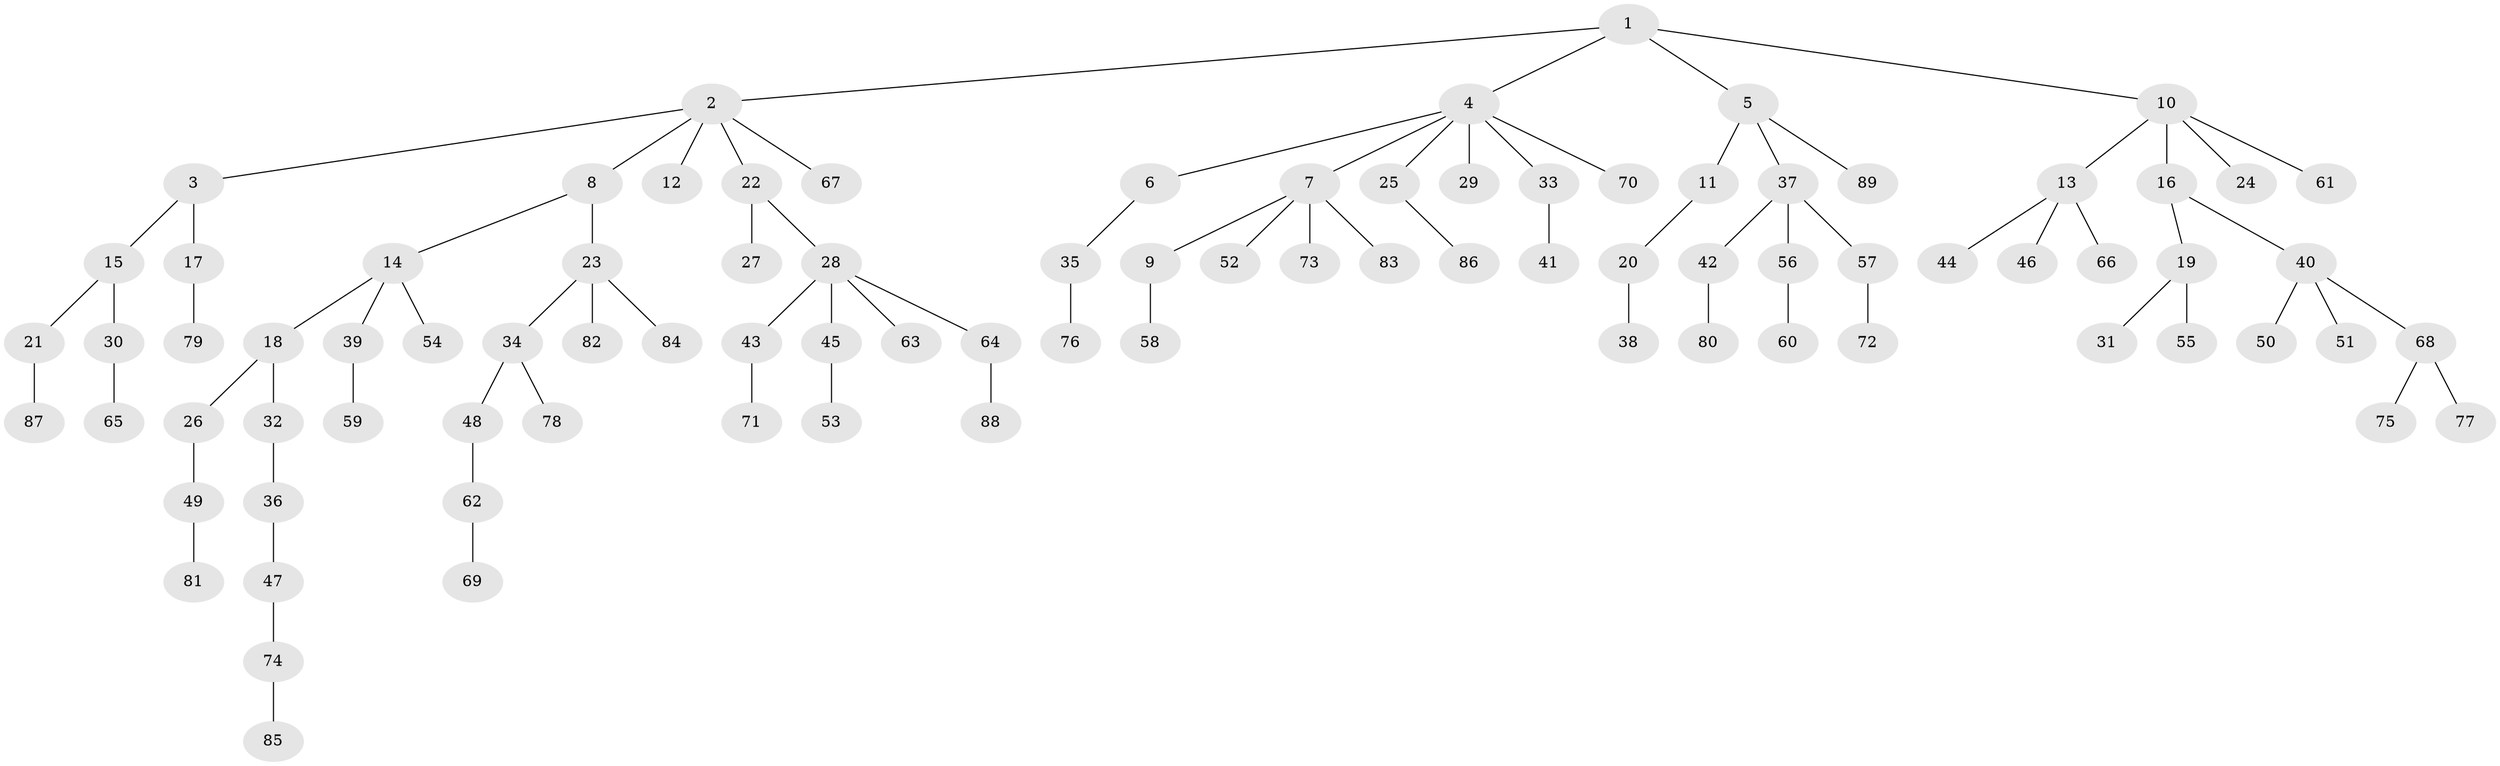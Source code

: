 // coarse degree distribution, {6: 0.05084745762711865, 7: 0.01694915254237288, 3: 0.13559322033898305, 2: 0.13559322033898305, 4: 0.06779661016949153, 1: 0.5932203389830508}
// Generated by graph-tools (version 1.1) at 2025/24/03/03/25 07:24:05]
// undirected, 89 vertices, 88 edges
graph export_dot {
graph [start="1"]
  node [color=gray90,style=filled];
  1;
  2;
  3;
  4;
  5;
  6;
  7;
  8;
  9;
  10;
  11;
  12;
  13;
  14;
  15;
  16;
  17;
  18;
  19;
  20;
  21;
  22;
  23;
  24;
  25;
  26;
  27;
  28;
  29;
  30;
  31;
  32;
  33;
  34;
  35;
  36;
  37;
  38;
  39;
  40;
  41;
  42;
  43;
  44;
  45;
  46;
  47;
  48;
  49;
  50;
  51;
  52;
  53;
  54;
  55;
  56;
  57;
  58;
  59;
  60;
  61;
  62;
  63;
  64;
  65;
  66;
  67;
  68;
  69;
  70;
  71;
  72;
  73;
  74;
  75;
  76;
  77;
  78;
  79;
  80;
  81;
  82;
  83;
  84;
  85;
  86;
  87;
  88;
  89;
  1 -- 2;
  1 -- 4;
  1 -- 5;
  1 -- 10;
  2 -- 3;
  2 -- 8;
  2 -- 12;
  2 -- 22;
  2 -- 67;
  3 -- 15;
  3 -- 17;
  4 -- 6;
  4 -- 7;
  4 -- 25;
  4 -- 29;
  4 -- 33;
  4 -- 70;
  5 -- 11;
  5 -- 37;
  5 -- 89;
  6 -- 35;
  7 -- 9;
  7 -- 52;
  7 -- 73;
  7 -- 83;
  8 -- 14;
  8 -- 23;
  9 -- 58;
  10 -- 13;
  10 -- 16;
  10 -- 24;
  10 -- 61;
  11 -- 20;
  13 -- 44;
  13 -- 46;
  13 -- 66;
  14 -- 18;
  14 -- 39;
  14 -- 54;
  15 -- 21;
  15 -- 30;
  16 -- 19;
  16 -- 40;
  17 -- 79;
  18 -- 26;
  18 -- 32;
  19 -- 31;
  19 -- 55;
  20 -- 38;
  21 -- 87;
  22 -- 27;
  22 -- 28;
  23 -- 34;
  23 -- 82;
  23 -- 84;
  25 -- 86;
  26 -- 49;
  28 -- 43;
  28 -- 45;
  28 -- 63;
  28 -- 64;
  30 -- 65;
  32 -- 36;
  33 -- 41;
  34 -- 48;
  34 -- 78;
  35 -- 76;
  36 -- 47;
  37 -- 42;
  37 -- 56;
  37 -- 57;
  39 -- 59;
  40 -- 50;
  40 -- 51;
  40 -- 68;
  42 -- 80;
  43 -- 71;
  45 -- 53;
  47 -- 74;
  48 -- 62;
  49 -- 81;
  56 -- 60;
  57 -- 72;
  62 -- 69;
  64 -- 88;
  68 -- 75;
  68 -- 77;
  74 -- 85;
}
